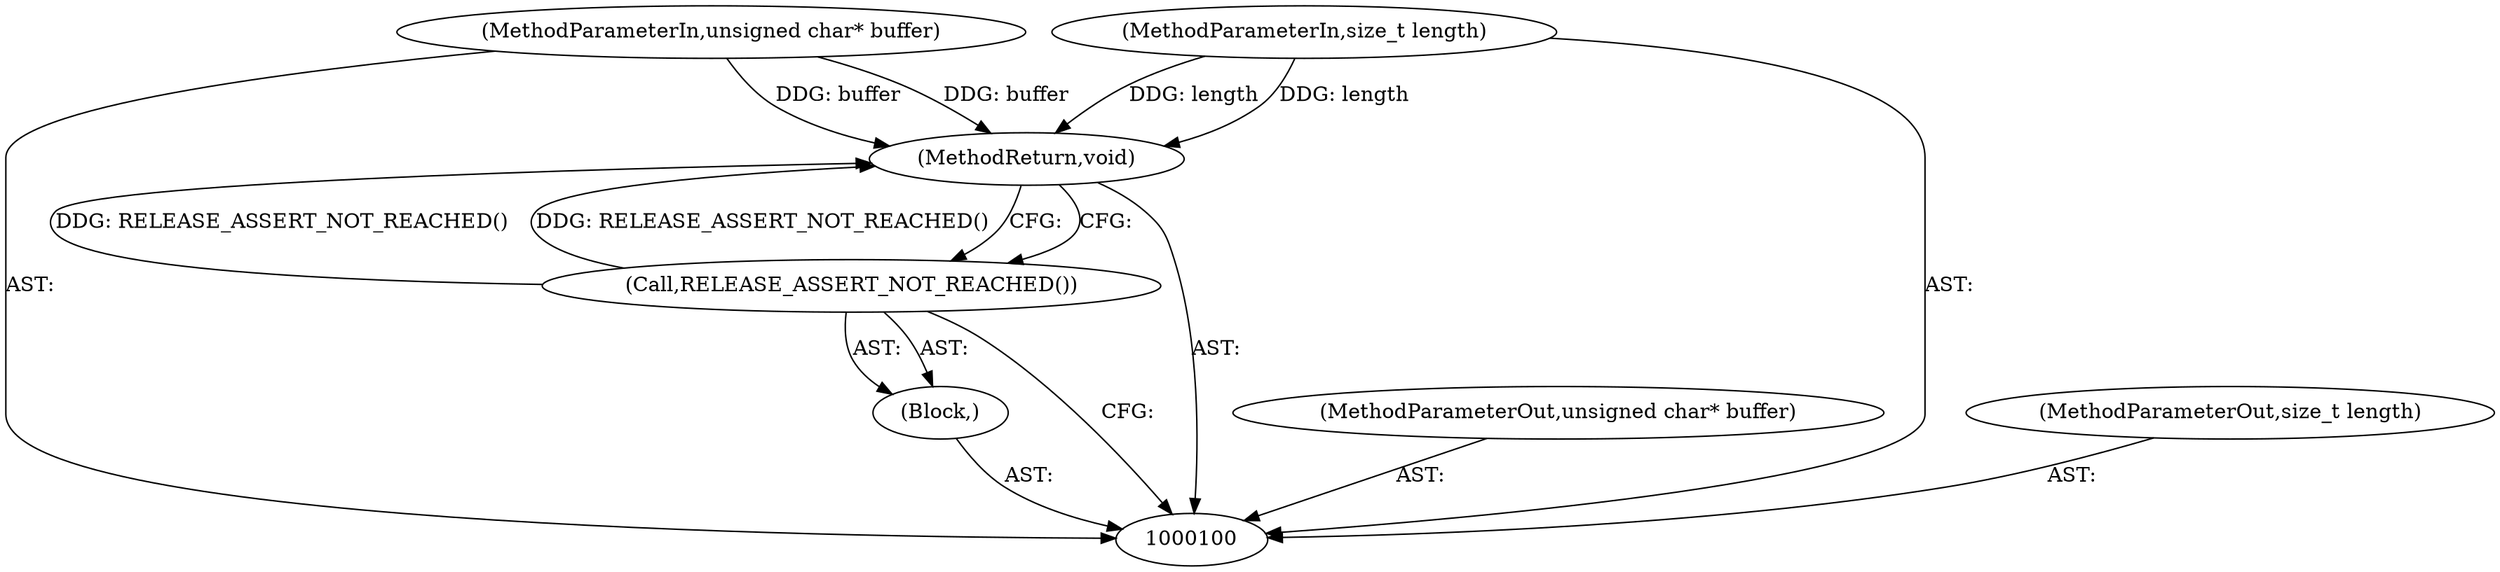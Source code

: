 digraph "0_Chrome_0d151e09e13a704e9738ea913d117df7282e6c7d_0" {
"1000105" [label="(MethodReturn,void)"];
"1000101" [label="(MethodParameterIn,unsigned char* buffer)"];
"1000113" [label="(MethodParameterOut,unsigned char* buffer)"];
"1000102" [label="(MethodParameterIn,size_t length)"];
"1000114" [label="(MethodParameterOut,size_t length)"];
"1000103" [label="(Block,)"];
"1000104" [label="(Call,RELEASE_ASSERT_NOT_REACHED())"];
"1000105" -> "1000100"  [label="AST: "];
"1000105" -> "1000104"  [label="CFG: "];
"1000104" -> "1000105"  [label="DDG: RELEASE_ASSERT_NOT_REACHED()"];
"1000102" -> "1000105"  [label="DDG: length"];
"1000101" -> "1000105"  [label="DDG: buffer"];
"1000101" -> "1000100"  [label="AST: "];
"1000101" -> "1000105"  [label="DDG: buffer"];
"1000113" -> "1000100"  [label="AST: "];
"1000102" -> "1000100"  [label="AST: "];
"1000102" -> "1000105"  [label="DDG: length"];
"1000114" -> "1000100"  [label="AST: "];
"1000103" -> "1000100"  [label="AST: "];
"1000104" -> "1000103"  [label="AST: "];
"1000104" -> "1000103"  [label="AST: "];
"1000104" -> "1000100"  [label="CFG: "];
"1000105" -> "1000104"  [label="CFG: "];
"1000104" -> "1000105"  [label="DDG: RELEASE_ASSERT_NOT_REACHED()"];
}
